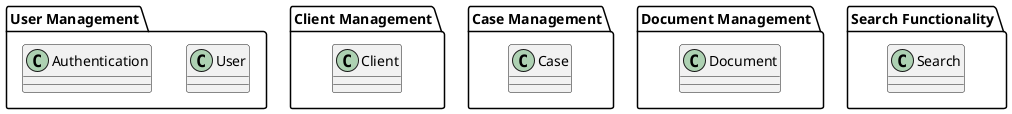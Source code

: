 @startuml
package "User Management" {
   class User
   class Authentication
}

package "Client Management" {
   class Client
}

package "Case Management" {
   class Case
}

package "Document Management" {
   class Document
}

package "Search Functionality" {
   class Search
}
@enduml
